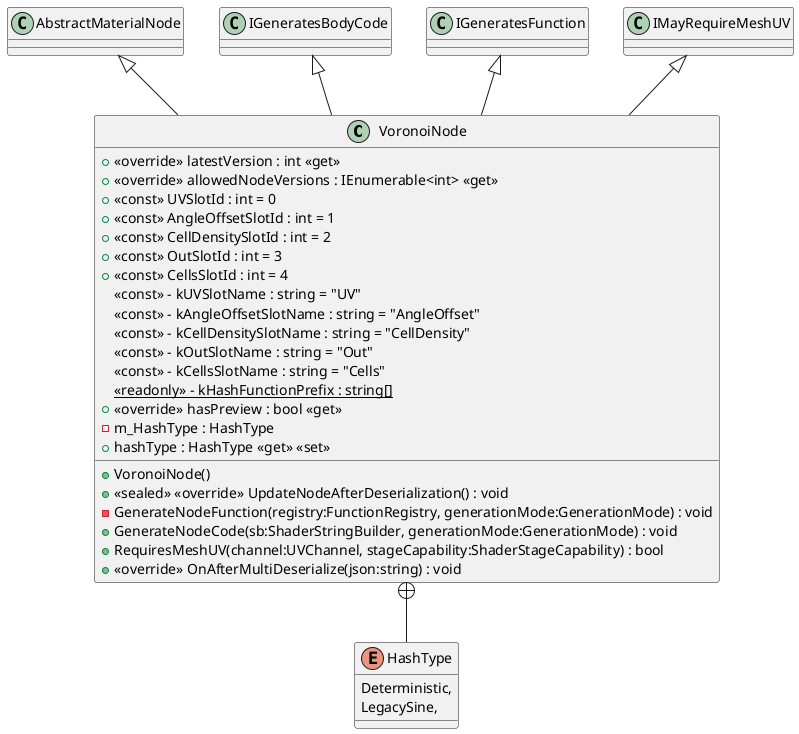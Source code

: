 @startuml
class VoronoiNode {
    + <<override>> latestVersion : int <<get>>
    + <<override>> allowedNodeVersions : IEnumerable<int> <<get>>
    + <<const>> UVSlotId : int = 0
    + <<const>> AngleOffsetSlotId : int = 1
    + <<const>> CellDensitySlotId : int = 2
    + <<const>> OutSlotId : int = 3
    + <<const>> CellsSlotId : int = 4
    <<const>> - kUVSlotName : string = "UV"
    <<const>> - kAngleOffsetSlotName : string = "AngleOffset"
    <<const>> - kCellDensitySlotName : string = "CellDensity"
    <<const>> - kOutSlotName : string = "Out"
    <<const>> - kCellsSlotName : string = "Cells"
    + VoronoiNode()
    {static} <<readonly>> - kHashFunctionPrefix : string[]
    + <<override>> hasPreview : bool <<get>>
    + <<sealed>> <<override>> UpdateNodeAfterDeserialization() : void
    - m_HashType : HashType
    + hashType : HashType <<get>> <<set>>
    - GenerateNodeFunction(registry:FunctionRegistry, generationMode:GenerationMode) : void
    + GenerateNodeCode(sb:ShaderStringBuilder, generationMode:GenerationMode) : void
    + RequiresMeshUV(channel:UVChannel, stageCapability:ShaderStageCapability) : bool
    + <<override>> OnAfterMultiDeserialize(json:string) : void
}
enum HashType {
    Deterministic,
    LegacySine,
}
AbstractMaterialNode <|-- VoronoiNode
IGeneratesBodyCode <|-- VoronoiNode
IGeneratesFunction <|-- VoronoiNode
IMayRequireMeshUV <|-- VoronoiNode
VoronoiNode +-- HashType
@enduml
